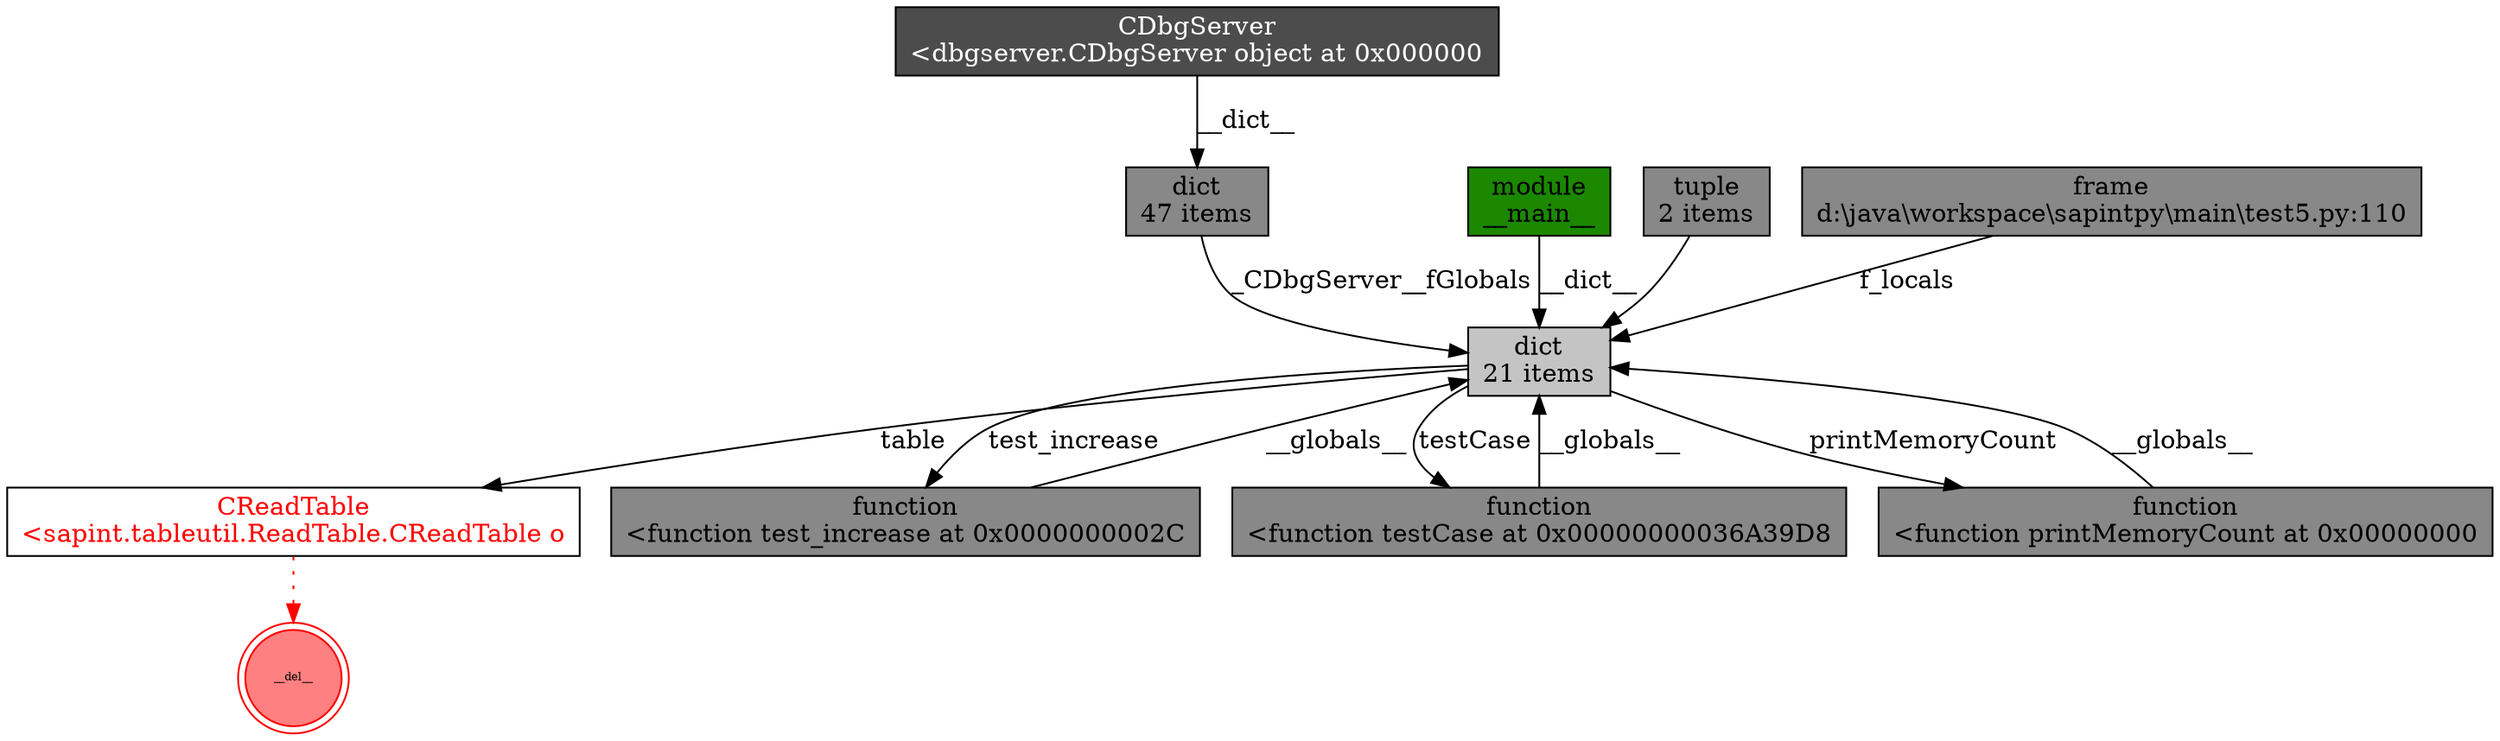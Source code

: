 digraph ObjectGraph {
  node[shape=box, style=filled, fillcolor=white];
  o58714992[fontcolor=red];
  o58714992[label="CReadTable\n<sapint.tableutil.ReadTable.CReadTable o"];
  o58714992[fillcolor="0,0,1"];
  o58714992->o58714992_has_a_del[color=red,style=dotted,len=0.25,weight=10];
  o58714992_has_a_del[label="__del__",shape=doublecircle,height=0.25,color=red,fillcolor="0,.5,1",fontsize=6];
  o46636552 -> o58714992 [label="table",weight=2];
  o46636552[label="dict\n21 items"];
  o46636552[fillcolor="0,0,0.766667"];
  o46199752 -> o46636552 [label="_CDbgServer__fGlobals",weight=2];
  o54194888 -> o46636552 [label="__dict__",weight=10];
  o47082952 -> o46636552;
  o44483368 -> o46636552 [label="f_locals",weight=10];
  o46233528 -> o46636552 [label="__globals__",weight=10];
  o57293272 -> o46636552 [label="__globals__",weight=10];
  o55864312 -> o46636552 [label="__globals__",weight=10];
  o46199752[label="dict\n47 items"];
  o46199752[fillcolor="0,0,0.533333"];
  o46338120 -> o46199752 [label="__dict__",weight=10];
  o54194888[label="module\n__main__"];
  o54194888[fillcolor="0.3,1,0.533333"];
  o47082952[label="tuple\n2 items"];
  o47082952[fillcolor="0,0,0.533333"];
  o44483368[label="frame\nd:\\java\\workspace\\sapintpy\\main\\test5.py:110"];
  o44483368[fillcolor="0,0,0.533333"];
  o46233528[label="function\n<function test_increase at 0x0000000002C"];
  o46233528[fillcolor="0,0,0.533333"];
  o46636552 -> o46233528 [label="test_increase",weight=2];
  o57293272[label="function\n<function testCase at 0x00000000036A39D8"];
  o57293272[fillcolor="0,0,0.533333"];
  o46636552 -> o57293272 [label="testCase",weight=2];
  o55864312[label="function\n<function printMemoryCount at 0x00000000"];
  o55864312[fillcolor="0,0,0.533333"];
  o46636552 -> o55864312 [label="printMemoryCount",weight=2];
  o46338120[label="CDbgServer\n<dbgserver.CDbgServer object at 0x000000"];
  o46338120[fillcolor="0,0,0.3"];
  o46338120[fontcolor=white];
}
